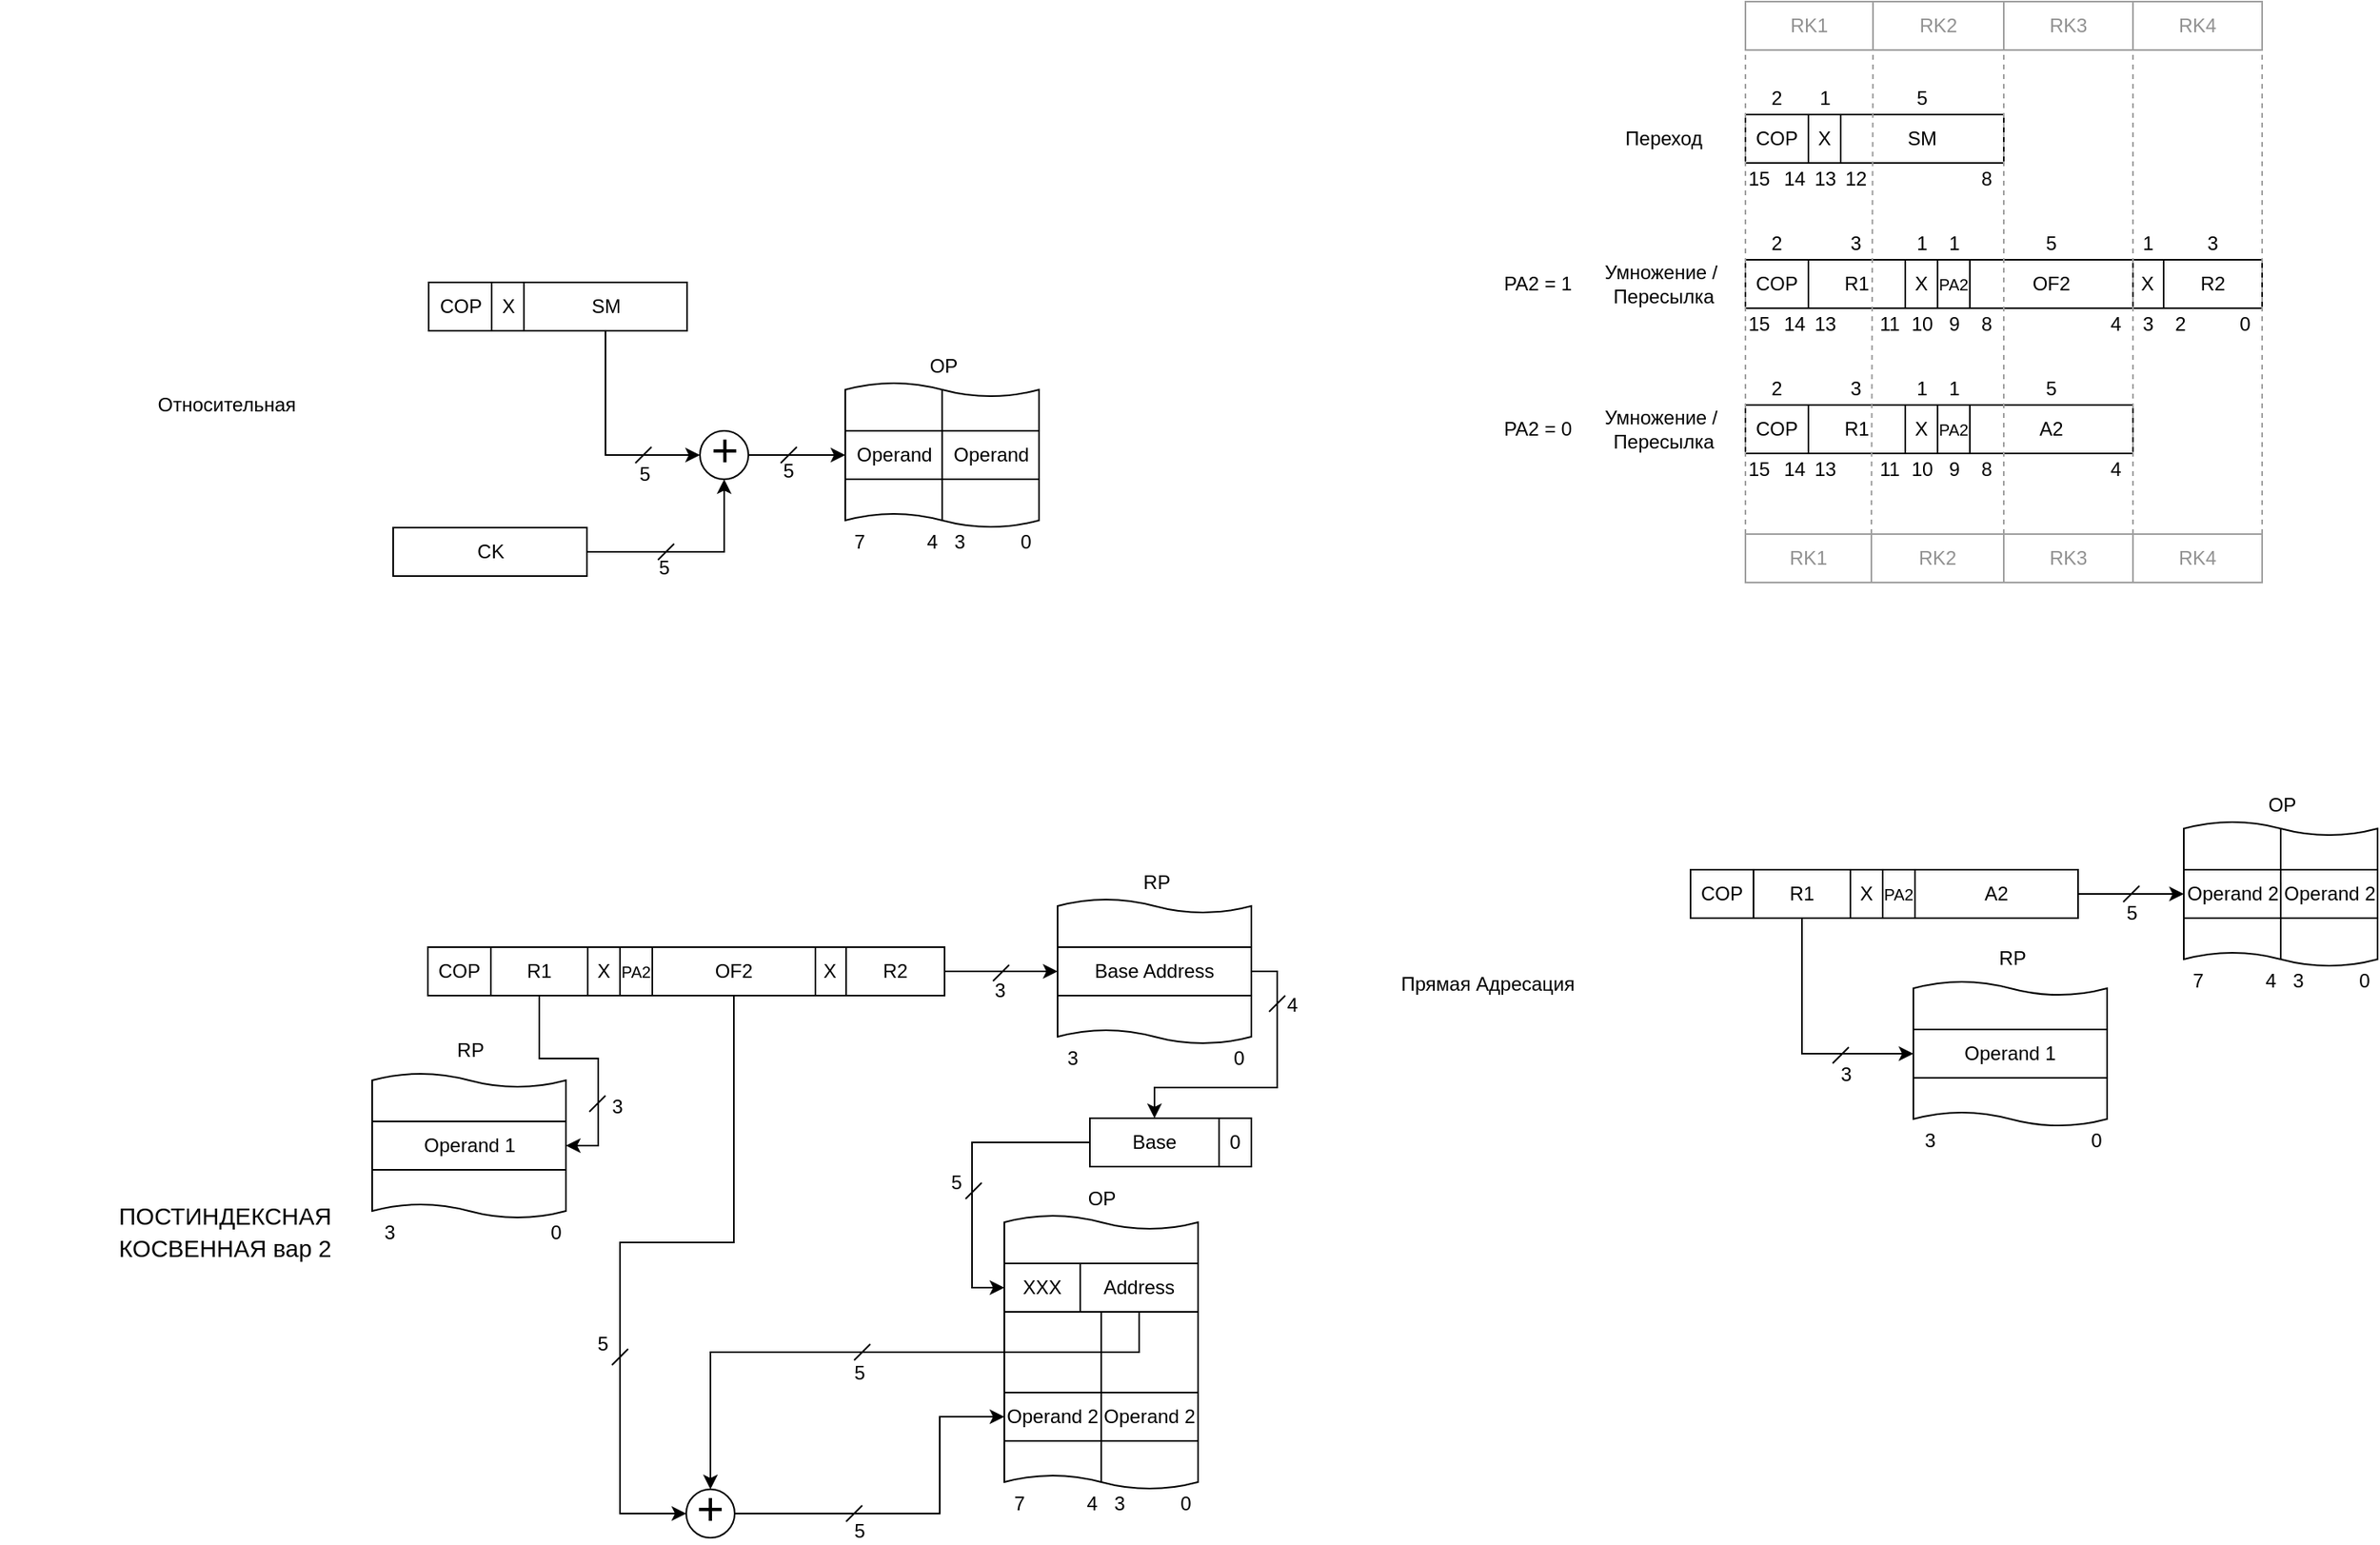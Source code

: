 <mxfile version="12.6.5" type="device"><diagram id="CpbY82kbBB64l03O4y1K" name="Page-1"><mxGraphModel dx="2552" dy="666" grid="0" gridSize="10" guides="1" tooltips="1" connect="1" arrows="1" fold="1" page="1" pageScale="1" pageWidth="827" pageHeight="1169" math="0" shadow="0"><root><mxCell id="0"/><mxCell id="1" parent="0"/><mxCell id="ygVRB9yMeKCp6Zr5hYPU-180" value="Прямая Адресация" style="text;html=1;align=center;verticalAlign=middle;resizable=0;points=[];autosize=1;" parent="1" vertex="1"><mxGeometry x="-789.5" y="730" width="119" height="18" as="geometry"/></mxCell><mxCell id="ygVRB9yMeKCp6Zr5hYPU-182" value="Относительная" style="text;html=1;align=center;verticalAlign=middle;resizable=0;points=[];autosize=1;" parent="1" vertex="1"><mxGeometry x="-1560" y="371" width="97" height="18" as="geometry"/></mxCell><mxCell id="ygVRB9yMeKCp6Zr5hYPU-183" value="&lt;span id=&quot;docs-internal-guid-232e83b0-7fff-7fdd-9786-c70aa71e2953&quot; style=&quot;font-size: medium ; white-space: normal&quot;&gt;&lt;span style=&quot;font-size: 11pt ; font-family: &amp;#34;arial&amp;#34; ; background-color: transparent ; vertical-align: baseline ; white-space: pre-wrap&quot;&gt;ПОСТИНДЕКСНАЯ КОСВЕННАЯ вар 2&lt;/span&gt;&lt;/span&gt;" style="text;html=1;align=center;verticalAlign=middle;resizable=0;points=[];autosize=1;" parent="1" vertex="1"><mxGeometry x="-1651" y="882" width="278" height="19" as="geometry"/></mxCell><mxCell id="-Ta6bofOSThN-GpxtYm3-12" value="COP" style="rounded=0;whiteSpace=wrap;html=1;" parent="1" vertex="1"><mxGeometry x="-570" y="290" width="39" height="30" as="geometry"/></mxCell><mxCell id="-Ta6bofOSThN-GpxtYm3-13" value="R1" style="rounded=0;whiteSpace=wrap;html=1;" parent="1" vertex="1"><mxGeometry x="-531" y="290" width="60" height="30" as="geometry"/></mxCell><mxCell id="-Ta6bofOSThN-GpxtYm3-14" value="2" style="text;html=1;align=center;verticalAlign=middle;resizable=0;points=[];autosize=1;" parent="1" vertex="1"><mxGeometry x="-561" y="270" width="20" height="20" as="geometry"/></mxCell><mxCell id="-Ta6bofOSThN-GpxtYm3-15" value="3" style="text;html=1;align=center;verticalAlign=middle;resizable=0;points=[];autosize=1;" parent="1" vertex="1"><mxGeometry x="-512" y="270" width="20" height="20" as="geometry"/></mxCell><mxCell id="-Ta6bofOSThN-GpxtYm3-16" value="PA2" style="rounded=0;whiteSpace=wrap;html=1;fontSize=10;" parent="1" vertex="1"><mxGeometry x="-451" y="290" width="20" height="30" as="geometry"/></mxCell><mxCell id="-Ta6bofOSThN-GpxtYm3-17" value="1" style="text;html=1;align=center;verticalAlign=middle;resizable=0;points=[];autosize=1;" parent="1" vertex="1"><mxGeometry x="-451" y="270" width="20" height="20" as="geometry"/></mxCell><mxCell id="-Ta6bofOSThN-GpxtYm3-18" value="X" style="rounded=0;whiteSpace=wrap;html=1;" parent="1" vertex="1"><mxGeometry x="-331" y="290" width="20" height="30" as="geometry"/></mxCell><mxCell id="-Ta6bofOSThN-GpxtYm3-19" value="1" style="text;html=1;align=center;verticalAlign=middle;resizable=0;points=[];autosize=1;" parent="1" vertex="1"><mxGeometry x="-471" y="270" width="20" height="20" as="geometry"/></mxCell><mxCell id="-Ta6bofOSThN-GpxtYm3-20" value="OF2" style="rounded=0;whiteSpace=wrap;html=1;" parent="1" vertex="1"><mxGeometry x="-431" y="290" width="101" height="30" as="geometry"/></mxCell><mxCell id="-Ta6bofOSThN-GpxtYm3-22" value="R2" style="rounded=0;whiteSpace=wrap;html=1;" parent="1" vertex="1"><mxGeometry x="-311" y="290" width="61" height="30" as="geometry"/></mxCell><mxCell id="-Ta6bofOSThN-GpxtYm3-23" value="3" style="text;html=1;align=center;verticalAlign=middle;resizable=0;points=[];autosize=1;" parent="1" vertex="1"><mxGeometry x="-291" y="270" width="20" height="20" as="geometry"/></mxCell><mxCell id="-Ta6bofOSThN-GpxtYm3-24" value="0" style="text;html=1;align=center;verticalAlign=middle;resizable=0;points=[];autosize=1;" parent="1" vertex="1"><mxGeometry x="-271" y="320" width="20" height="20" as="geometry"/></mxCell><mxCell id="-Ta6bofOSThN-GpxtYm3-25" value="2" style="text;html=1;align=center;verticalAlign=middle;resizable=0;points=[];autosize=1;" parent="1" vertex="1"><mxGeometry x="-311" y="320" width="20" height="20" as="geometry"/></mxCell><mxCell id="-Ta6bofOSThN-GpxtYm3-26" value="3" style="text;html=1;align=center;verticalAlign=middle;resizable=0;points=[];autosize=1;" parent="1" vertex="1"><mxGeometry x="-331" y="320" width="20" height="20" as="geometry"/></mxCell><mxCell id="-Ta6bofOSThN-GpxtYm3-28" value="8" style="text;html=1;align=center;verticalAlign=middle;resizable=0;points=[];autosize=1;" parent="1" vertex="1"><mxGeometry x="-431" y="320" width="20" height="20" as="geometry"/></mxCell><mxCell id="-Ta6bofOSThN-GpxtYm3-29" value="9" style="text;html=1;align=center;verticalAlign=middle;resizable=0;points=[];autosize=1;" parent="1" vertex="1"><mxGeometry x="-451" y="320" width="20" height="20" as="geometry"/></mxCell><mxCell id="-Ta6bofOSThN-GpxtYm3-30" value="13" style="text;html=1;align=center;verticalAlign=middle;resizable=0;points=[];autosize=1;" parent="1" vertex="1"><mxGeometry x="-536" y="320" width="30" height="20" as="geometry"/></mxCell><mxCell id="-Ta6bofOSThN-GpxtYm3-31" value="14" style="text;html=1;align=center;verticalAlign=middle;resizable=0;points=[];autosize=1;" parent="1" vertex="1"><mxGeometry x="-555" y="320" width="30" height="20" as="geometry"/></mxCell><mxCell id="-Ta6bofOSThN-GpxtYm3-32" value="15" style="text;html=1;align=center;verticalAlign=middle;resizable=0;points=[];autosize=1;" parent="1" vertex="1"><mxGeometry x="-577" y="320" width="30" height="20" as="geometry"/></mxCell><mxCell id="-Ta6bofOSThN-GpxtYm3-33" value="COP" style="rounded=0;whiteSpace=wrap;html=1;" parent="1" vertex="1"><mxGeometry x="-570" y="380" width="39" height="30" as="geometry"/></mxCell><mxCell id="-Ta6bofOSThN-GpxtYm3-34" value="R1" style="rounded=0;whiteSpace=wrap;html=1;" parent="1" vertex="1"><mxGeometry x="-531" y="380" width="60" height="30" as="geometry"/></mxCell><mxCell id="-Ta6bofOSThN-GpxtYm3-36" value="A2" style="rounded=0;whiteSpace=wrap;html=1;" parent="1" vertex="1"><mxGeometry x="-431" y="380" width="101" height="30" as="geometry"/></mxCell><mxCell id="-Ta6bofOSThN-GpxtYm3-41" value="9" style="text;html=1;align=center;verticalAlign=middle;resizable=0;points=[];autosize=1;" parent="1" vertex="1"><mxGeometry x="-451" y="410" width="20" height="20" as="geometry"/></mxCell><mxCell id="-Ta6bofOSThN-GpxtYm3-42" value="10" style="text;html=1;align=center;verticalAlign=middle;resizable=0;points=[];autosize=1;" parent="1" vertex="1"><mxGeometry x="-476" y="410" width="30" height="20" as="geometry"/></mxCell><mxCell id="-Ta6bofOSThN-GpxtYm3-43" value="X" style="rounded=0;whiteSpace=wrap;html=1;" parent="1" vertex="1"><mxGeometry x="-471" y="380" width="20" height="30" as="geometry"/></mxCell><mxCell id="-Ta6bofOSThN-GpxtYm3-46" value="5" style="text;html=1;align=center;verticalAlign=middle;resizable=0;points=[];autosize=1;" parent="1" vertex="1"><mxGeometry x="-391" y="360" width="20" height="20" as="geometry"/></mxCell><mxCell id="-Ta6bofOSThN-GpxtYm3-47" value="1" style="text;html=1;align=center;verticalAlign=middle;resizable=0;points=[];autosize=1;" parent="1" vertex="1"><mxGeometry x="-471" y="360" width="20" height="20" as="geometry"/></mxCell><mxCell id="-Ta6bofOSThN-GpxtYm3-48" value="1" style="text;html=1;align=center;verticalAlign=middle;resizable=0;points=[];autosize=1;" parent="1" vertex="1"><mxGeometry x="-451" y="360" width="20" height="20" as="geometry"/></mxCell><mxCell id="-Ta6bofOSThN-GpxtYm3-49" value="3" style="text;html=1;align=center;verticalAlign=middle;resizable=0;points=[];autosize=1;" parent="1" vertex="1"><mxGeometry x="-512" y="360" width="20" height="20" as="geometry"/></mxCell><mxCell id="-Ta6bofOSThN-GpxtYm3-50" value="2" style="text;html=1;align=center;verticalAlign=middle;resizable=0;points=[];autosize=1;" parent="1" vertex="1"><mxGeometry x="-561" y="360" width="20" height="20" as="geometry"/></mxCell><mxCell id="-Ta6bofOSThN-GpxtYm3-51" value="COP" style="rounded=0;whiteSpace=wrap;html=1;" parent="1" vertex="1"><mxGeometry x="-570" y="200" width="39" height="30" as="geometry"/></mxCell><mxCell id="-Ta6bofOSThN-GpxtYm3-52" value="SM" style="rounded=0;whiteSpace=wrap;html=1;" parent="1" vertex="1"><mxGeometry x="-511" y="200" width="101" height="30" as="geometry"/></mxCell><mxCell id="-Ta6bofOSThN-GpxtYm3-53" value="8" style="text;html=1;align=center;verticalAlign=middle;resizable=0;points=[];autosize=1;" parent="1" vertex="1"><mxGeometry x="-431" y="230" width="20" height="20" as="geometry"/></mxCell><mxCell id="-Ta6bofOSThN-GpxtYm3-54" value="13" style="text;html=1;align=center;verticalAlign=middle;resizable=0;points=[];autosize=1;" parent="1" vertex="1"><mxGeometry x="-536" y="230" width="30" height="20" as="geometry"/></mxCell><mxCell id="-Ta6bofOSThN-GpxtYm3-55" value="14" style="text;html=1;align=center;verticalAlign=middle;resizable=0;points=[];autosize=1;" parent="1" vertex="1"><mxGeometry x="-555" y="230" width="30" height="20" as="geometry"/></mxCell><mxCell id="-Ta6bofOSThN-GpxtYm3-56" value="X" style="rounded=0;whiteSpace=wrap;html=1;" parent="1" vertex="1"><mxGeometry x="-531" y="200" width="20" height="30" as="geometry"/></mxCell><mxCell id="-Ta6bofOSThN-GpxtYm3-57" value="15" style="text;html=1;align=center;verticalAlign=middle;resizable=0;points=[];autosize=1;" parent="1" vertex="1"><mxGeometry x="-577" y="230" width="30" height="20" as="geometry"/></mxCell><mxCell id="-Ta6bofOSThN-GpxtYm3-58" value="5" style="text;html=1;align=center;verticalAlign=middle;resizable=0;points=[];autosize=1;" parent="1" vertex="1"><mxGeometry x="-471" y="180" width="20" height="20" as="geometry"/></mxCell><mxCell id="-Ta6bofOSThN-GpxtYm3-59" value="1" style="text;html=1;align=center;verticalAlign=middle;resizable=0;points=[];autosize=1;" parent="1" vertex="1"><mxGeometry x="-531" y="180" width="20" height="20" as="geometry"/></mxCell><mxCell id="-Ta6bofOSThN-GpxtYm3-60" value="2" style="text;html=1;align=center;verticalAlign=middle;resizable=0;points=[];autosize=1;" parent="1" vertex="1"><mxGeometry x="-561" y="180" width="20" height="20" as="geometry"/></mxCell><mxCell id="-Ta6bofOSThN-GpxtYm3-62" value="4" style="text;html=1;align=center;verticalAlign=middle;resizable=0;points=[];autosize=1;" parent="1" vertex="1"><mxGeometry x="-351" y="320" width="20" height="20" as="geometry"/></mxCell><mxCell id="-Ta6bofOSThN-GpxtYm3-63" value="X" style="rounded=0;whiteSpace=wrap;html=1;" parent="1" vertex="1"><mxGeometry x="-471" y="290" width="20" height="30" as="geometry"/></mxCell><mxCell id="-Ta6bofOSThN-GpxtYm3-64" value="1" style="text;html=1;align=center;verticalAlign=middle;resizable=0;points=[];autosize=1;" parent="1" vertex="1"><mxGeometry x="-331" y="270" width="20" height="20" as="geometry"/></mxCell><mxCell id="-Ta6bofOSThN-GpxtYm3-65" value="RK1" style="rounded=0;whiteSpace=wrap;html=1;fontColor=#919191;strokeColor=#9E9E9E;" parent="1" vertex="1"><mxGeometry x="-570" y="130" width="79" height="30" as="geometry"/></mxCell><mxCell id="-Ta6bofOSThN-GpxtYm3-66" value="RK2" style="rounded=0;whiteSpace=wrap;html=1;fontColor=#919191;strokeColor=#9E9E9E;" parent="1" vertex="1"><mxGeometry x="-491" y="130" width="81" height="30" as="geometry"/></mxCell><mxCell id="-Ta6bofOSThN-GpxtYm3-67" value="RK4" style="rounded=0;whiteSpace=wrap;html=1;fontColor=#919191;strokeColor=#9E9E9E;" parent="1" vertex="1"><mxGeometry x="-330" y="130" width="80" height="30" as="geometry"/></mxCell><mxCell id="-Ta6bofOSThN-GpxtYm3-68" value="RK3" style="rounded=0;whiteSpace=wrap;html=1;fontColor=#919191;strokeColor=#9E9E9E;" parent="1" vertex="1"><mxGeometry x="-410" y="130" width="80" height="30" as="geometry"/></mxCell><mxCell id="-Ta6bofOSThN-GpxtYm3-69" value="RK1" style="rounded=0;whiteSpace=wrap;html=1;fontColor=#919191;strokeColor=#9E9E9E;" parent="1" vertex="1"><mxGeometry x="-570" y="460" width="78" height="30" as="geometry"/></mxCell><mxCell id="-Ta6bofOSThN-GpxtYm3-70" value="RK2" style="rounded=0;whiteSpace=wrap;html=1;fontColor=#919191;strokeColor=#9E9E9E;" parent="1" vertex="1"><mxGeometry x="-492" y="460" width="82" height="30" as="geometry"/></mxCell><mxCell id="-Ta6bofOSThN-GpxtYm3-71" value="RK4" style="rounded=0;whiteSpace=wrap;html=1;fontColor=#919191;strokeColor=#9E9E9E;" parent="1" vertex="1"><mxGeometry x="-330" y="460" width="80" height="30" as="geometry"/></mxCell><mxCell id="-Ta6bofOSThN-GpxtYm3-72" value="RK3" style="rounded=0;whiteSpace=wrap;html=1;fontColor=#919191;strokeColor=#9E9E9E;" parent="1" vertex="1"><mxGeometry x="-410" y="460" width="80" height="30" as="geometry"/></mxCell><mxCell id="-Ta6bofOSThN-GpxtYm3-73" value="Переход" style="text;html=1;align=center;verticalAlign=middle;resizable=0;points=[];autosize=1;" parent="1" vertex="1"><mxGeometry x="-651" y="205" width="60" height="20" as="geometry"/></mxCell><mxCell id="-Ta6bofOSThN-GpxtYm3-74" value="Умножение /&amp;nbsp;&lt;br&gt;Пересылка" style="text;html=1;align=center;verticalAlign=middle;resizable=0;points=[];autosize=1;" parent="1" vertex="1"><mxGeometry x="-666" y="290" width="90" height="30" as="geometry"/></mxCell><mxCell id="-Ta6bofOSThN-GpxtYm3-75" value="PA2 = 1" style="text;html=1;align=center;verticalAlign=middle;resizable=0;points=[];autosize=1;" parent="1" vertex="1"><mxGeometry x="-725" y="296" width="52" height="18" as="geometry"/></mxCell><mxCell id="-Ta6bofOSThN-GpxtYm3-76" value="PA2 = 0" style="text;html=1;align=center;verticalAlign=middle;resizable=0;points=[];autosize=1;" parent="1" vertex="1"><mxGeometry x="-725" y="386" width="52" height="18" as="geometry"/></mxCell><mxCell id="-Ta6bofOSThN-GpxtYm3-77" value="12" style="text;html=1;align=center;verticalAlign=middle;resizable=0;points=[];autosize=1;" parent="1" vertex="1"><mxGeometry x="-517" y="230" width="30" height="20" as="geometry"/></mxCell><mxCell id="-Ta6bofOSThN-GpxtYm3-78" value="&lt;font style=&quot;font-size: 12px&quot;&gt;10&lt;/font&gt;" style="text;html=1;align=center;verticalAlign=middle;resizable=0;points=[];autosize=1;fontSize=10;" parent="1" vertex="1"><mxGeometry x="-476" y="320" width="30" height="20" as="geometry"/></mxCell><mxCell id="-Ta6bofOSThN-GpxtYm3-79" value="&lt;font style=&quot;font-size: 12px&quot;&gt;11&lt;/font&gt;" style="text;html=1;align=center;verticalAlign=middle;resizable=0;points=[];autosize=1;fontSize=10;" parent="1" vertex="1"><mxGeometry x="-496" y="320" width="30" height="20" as="geometry"/></mxCell><mxCell id="-Ta6bofOSThN-GpxtYm3-82" value="15" style="text;html=1;align=center;verticalAlign=middle;resizable=0;points=[];autosize=1;" parent="1" vertex="1"><mxGeometry x="-577" y="410" width="30" height="20" as="geometry"/></mxCell><mxCell id="-Ta6bofOSThN-GpxtYm3-83" value="14" style="text;html=1;align=center;verticalAlign=middle;resizable=0;points=[];autosize=1;" parent="1" vertex="1"><mxGeometry x="-555" y="410" width="30" height="20" as="geometry"/></mxCell><mxCell id="-Ta6bofOSThN-GpxtYm3-84" value="13" style="text;html=1;align=center;verticalAlign=middle;resizable=0;points=[];autosize=1;" parent="1" vertex="1"><mxGeometry x="-536" y="410" width="30" height="20" as="geometry"/></mxCell><mxCell id="-Ta6bofOSThN-GpxtYm3-85" value="&lt;font style=&quot;font-size: 12px&quot;&gt;11&lt;/font&gt;" style="text;html=1;align=center;verticalAlign=middle;resizable=0;points=[];autosize=1;fontSize=10;" parent="1" vertex="1"><mxGeometry x="-496" y="410" width="30" height="20" as="geometry"/></mxCell><mxCell id="-Ta6bofOSThN-GpxtYm3-86" value="8" style="text;html=1;align=center;verticalAlign=middle;resizable=0;points=[];autosize=1;" parent="1" vertex="1"><mxGeometry x="-431" y="410" width="20" height="20" as="geometry"/></mxCell><mxCell id="-Ta6bofOSThN-GpxtYm3-87" value="4" style="text;html=1;align=center;verticalAlign=middle;resizable=0;points=[];autosize=1;" parent="1" vertex="1"><mxGeometry x="-351" y="410" width="20" height="20" as="geometry"/></mxCell><mxCell id="-Ta6bofOSThN-GpxtYm3-88" value="" style="endArrow=none;dashed=1;html=1;fontSize=10;entryX=0;entryY=1;entryDx=0;entryDy=0;exitX=1;exitY=0;exitDx=0;exitDy=0;fontColor=#919191;strokeColor=#9E9E9E;" parent="1" source="-Ta6bofOSThN-GpxtYm3-69" target="-Ta6bofOSThN-GpxtYm3-66" edge="1"><mxGeometry width="50" height="50" relative="1" as="geometry"><mxPoint x="-690" y="180" as="sourcePoint"/><mxPoint x="-640" y="130" as="targetPoint"/></mxGeometry></mxCell><mxCell id="-Ta6bofOSThN-GpxtYm3-89" value="" style="endArrow=none;dashed=1;html=1;fontSize=10;entryX=1;entryY=1;entryDx=0;entryDy=0;exitX=1;exitY=0;exitDx=0;exitDy=0;fontColor=#919191;strokeColor=#9E9E9E;" parent="1" source="-Ta6bofOSThN-GpxtYm3-70" target="-Ta6bofOSThN-GpxtYm3-66" edge="1"><mxGeometry width="50" height="50" relative="1" as="geometry"><mxPoint x="-414" y="460" as="sourcePoint"/><mxPoint x="-413" y="160" as="targetPoint"/></mxGeometry></mxCell><mxCell id="-Ta6bofOSThN-GpxtYm3-90" value="" style="endArrow=none;dashed=1;html=1;fontSize=10;exitX=0;exitY=0;exitDx=0;exitDy=0;entryX=1;entryY=1;entryDx=0;entryDy=0;fontColor=#919191;strokeColor=#9E9E9E;" parent="1" source="-Ta6bofOSThN-GpxtYm3-71" target="-Ta6bofOSThN-GpxtYm3-68" edge="1"><mxGeometry width="50" height="50" relative="1" as="geometry"><mxPoint x="-300" y="420" as="sourcePoint"/><mxPoint x="-332" y="180" as="targetPoint"/></mxGeometry></mxCell><mxCell id="-Ta6bofOSThN-GpxtYm3-92" value="" style="endArrow=none;dashed=1;html=1;fontSize=10;entryX=0;entryY=1;entryDx=0;entryDy=0;exitX=0;exitY=0;exitDx=0;exitDy=0;fontColor=#919191;strokeColor=#9E9E9E;" parent="1" source="-Ta6bofOSThN-GpxtYm3-69" target="-Ta6bofOSThN-GpxtYm3-65" edge="1"><mxGeometry width="50" height="50" relative="1" as="geometry"><mxPoint x="-577" y="465" as="sourcePoint"/><mxPoint x="-576" y="165" as="targetPoint"/></mxGeometry></mxCell><mxCell id="-Ta6bofOSThN-GpxtYm3-93" value="" style="endArrow=none;dashed=1;html=1;fontSize=10;entryX=1;entryY=1;entryDx=0;entryDy=0;exitX=1;exitY=0;exitDx=0;exitDy=0;fontColor=#919191;strokeColor=#9E9E9E;" parent="1" source="-Ta6bofOSThN-GpxtYm3-71" target="-Ta6bofOSThN-GpxtYm3-67" edge="1"><mxGeometry width="50" height="50" relative="1" as="geometry"><mxPoint x="-452" y="500" as="sourcePoint"/><mxPoint x="-451" y="200" as="targetPoint"/></mxGeometry></mxCell><mxCell id="-Ta6bofOSThN-GpxtYm3-96" value="5" style="text;html=1;align=center;verticalAlign=middle;resizable=0;points=[];autosize=1;" parent="1" vertex="1"><mxGeometry x="-391" y="270" width="20" height="20" as="geometry"/></mxCell><mxCell id="-Ta6bofOSThN-GpxtYm3-97" value="PA2" style="rounded=0;whiteSpace=wrap;html=1;fontSize=10;" parent="1" vertex="1"><mxGeometry x="-451" y="380" width="20" height="30" as="geometry"/></mxCell><mxCell id="-Ta6bofOSThN-GpxtYm3-98" value="Умножение /&amp;nbsp;&lt;br&gt;Пересылка" style="text;html=1;align=center;verticalAlign=middle;resizable=0;points=[];autosize=1;" parent="1" vertex="1"><mxGeometry x="-666" y="380" width="90" height="30" as="geometry"/></mxCell><mxCell id="1pcUZqw9nrI_g6a_wkZ7-2" value="COP" style="rounded=0;whiteSpace=wrap;html=1;" parent="1" vertex="1"><mxGeometry x="-604" y="668" width="39" height="30" as="geometry"/></mxCell><mxCell id="1pcUZqw9nrI_g6a_wkZ7-149" style="edgeStyle=orthogonalEdgeStyle;rounded=0;orthogonalLoop=1;jettySize=auto;html=1;exitX=0.5;exitY=1;exitDx=0;exitDy=0;entryX=0;entryY=0.5;entryDx=0;entryDy=0;" parent="1" source="1pcUZqw9nrI_g6a_wkZ7-3" target="1pcUZqw9nrI_g6a_wkZ7-143" edge="1"><mxGeometry relative="1" as="geometry"/></mxCell><mxCell id="1pcUZqw9nrI_g6a_wkZ7-3" value="R1" style="rounded=0;whiteSpace=wrap;html=1;" parent="1" vertex="1"><mxGeometry x="-565" y="668" width="60" height="30" as="geometry"/></mxCell><mxCell id="1pcUZqw9nrI_g6a_wkZ7-4" value="A2" style="rounded=0;whiteSpace=wrap;html=1;" parent="1" vertex="1"><mxGeometry x="-465" y="668" width="101" height="30" as="geometry"/></mxCell><mxCell id="1pcUZqw9nrI_g6a_wkZ7-5" value="X" style="rounded=0;whiteSpace=wrap;html=1;" parent="1" vertex="1"><mxGeometry x="-505" y="668" width="20" height="30" as="geometry"/></mxCell><mxCell id="1pcUZqw9nrI_g6a_wkZ7-6" value="PA2" style="rounded=0;whiteSpace=wrap;html=1;fontSize=10;" parent="1" vertex="1"><mxGeometry x="-485" y="668" width="20" height="30" as="geometry"/></mxCell><mxCell id="1pcUZqw9nrI_g6a_wkZ7-7" value="" style="shape=document;whiteSpace=wrap;html=1;boundedLbl=1;flipH=1;" parent="1" vertex="1"><mxGeometry x="-298.5" y="698" width="120" height="30" as="geometry"/></mxCell><mxCell id="1pcUZqw9nrI_g6a_wkZ7-8" value="" style="shape=document;whiteSpace=wrap;html=1;boundedLbl=1;rotation=-180;flipH=1;" parent="1" vertex="1"><mxGeometry x="-298.5" y="638" width="120" height="30" as="geometry"/></mxCell><mxCell id="1pcUZqw9nrI_g6a_wkZ7-9" style="edgeStyle=orthogonalEdgeStyle;rounded=0;orthogonalLoop=1;jettySize=auto;html=1;entryX=0;entryY=0.5;entryDx=0;entryDy=0;exitX=1;exitY=0.5;exitDx=0;exitDy=0;" parent="1" source="1pcUZqw9nrI_g6a_wkZ7-4" target="1pcUZqw9nrI_g6a_wkZ7-13" edge="1"><mxGeometry relative="1" as="geometry"><Array as="points"><mxPoint x="-343" y="683"/><mxPoint x="-343" y="683"/></Array><mxPoint x="-346" y="775" as="targetPoint"/><mxPoint x="-456" y="730" as="sourcePoint"/></mxGeometry></mxCell><mxCell id="1pcUZqw9nrI_g6a_wkZ7-10" value="5" style="text;html=1;align=center;verticalAlign=middle;resizable=0;points=[];labelBackgroundColor=#ffffff;" parent="1pcUZqw9nrI_g6a_wkZ7-9" vertex="1" connectable="0"><mxGeometry x="0.123" y="-1" relative="1" as="geometry"><mxPoint x="-4" y="11" as="offset"/></mxGeometry></mxCell><mxCell id="1pcUZqw9nrI_g6a_wkZ7-11" value="" style="endArrow=none;html=1;" parent="1" edge="1"><mxGeometry width="50" height="50" relative="1" as="geometry"><mxPoint x="-336" y="688" as="sourcePoint"/><mxPoint x="-326" y="678" as="targetPoint"/></mxGeometry></mxCell><mxCell id="1pcUZqw9nrI_g6a_wkZ7-12" value="OP" style="text;html=1;align=center;verticalAlign=middle;resizable=0;points=[];autosize=1;" parent="1" vertex="1"><mxGeometry x="-253.5" y="618" width="30" height="20" as="geometry"/></mxCell><mxCell id="1pcUZqw9nrI_g6a_wkZ7-13" value="Operand 2" style="rounded=0;whiteSpace=wrap;html=1;flipH=1;" parent="1" vertex="1"><mxGeometry x="-298.5" y="668" width="60" height="30" as="geometry"/></mxCell><mxCell id="1pcUZqw9nrI_g6a_wkZ7-14" value="Operand 2" style="rounded=0;whiteSpace=wrap;html=1;flipH=1;" parent="1" vertex="1"><mxGeometry x="-238.5" y="668" width="60" height="30" as="geometry"/></mxCell><mxCell id="1pcUZqw9nrI_g6a_wkZ7-45" style="edgeStyle=orthogonalEdgeStyle;rounded=0;orthogonalLoop=1;jettySize=auto;html=1;exitX=1;exitY=0.5;exitDx=0;exitDy=0;entryX=0.5;entryY=1;entryDx=0;entryDy=0;" parent="1" source="1pcUZqw9nrI_g6a_wkZ7-47" target="1pcUZqw9nrI_g6a_wkZ7-52" edge="1"><mxGeometry relative="1" as="geometry"/></mxCell><mxCell id="1pcUZqw9nrI_g6a_wkZ7-46" value="5" style="text;html=1;align=center;verticalAlign=middle;resizable=0;points=[];labelBackgroundColor=#ffffff;" parent="1pcUZqw9nrI_g6a_wkZ7-45" vertex="1" connectable="0"><mxGeometry x="-0.277" y="-2" relative="1" as="geometry"><mxPoint y="8" as="offset"/></mxGeometry></mxCell><mxCell id="1pcUZqw9nrI_g6a_wkZ7-47" value="CK" style="rounded=0;whiteSpace=wrap;html=1;flipH=1;" parent="1" vertex="1"><mxGeometry x="-1407.5" y="456" width="120" height="30" as="geometry"/></mxCell><mxCell id="1pcUZqw9nrI_g6a_wkZ7-48" style="edgeStyle=orthogonalEdgeStyle;rounded=0;orthogonalLoop=1;jettySize=auto;html=1;exitX=0.5;exitY=1;exitDx=0;exitDy=0;entryX=0;entryY=0.5;entryDx=0;entryDy=0;" parent="1" source="1pcUZqw9nrI_g6a_wkZ7-62" target="1pcUZqw9nrI_g6a_wkZ7-52" edge="1"><mxGeometry relative="1" as="geometry"><mxPoint x="-1327.5" y="366" as="sourcePoint"/></mxGeometry></mxCell><mxCell id="1pcUZqw9nrI_g6a_wkZ7-49" value="5" style="text;html=1;align=center;verticalAlign=middle;resizable=0;points=[];labelBackgroundColor=#ffffff;" parent="1pcUZqw9nrI_g6a_wkZ7-48" vertex="1" connectable="0"><mxGeometry x="-0.057" y="-1" relative="1" as="geometry"><mxPoint x="24.5" y="25" as="offset"/></mxGeometry></mxCell><mxCell id="1pcUZqw9nrI_g6a_wkZ7-50" style="edgeStyle=orthogonalEdgeStyle;rounded=0;orthogonalLoop=1;jettySize=auto;html=1;exitX=1;exitY=0.5;exitDx=0;exitDy=0;entryX=0;entryY=0.5;entryDx=0;entryDy=0;" parent="1" source="1pcUZqw9nrI_g6a_wkZ7-52" edge="1"><mxGeometry relative="1" as="geometry"><mxPoint x="-1127.5" y="411" as="targetPoint"/></mxGeometry></mxCell><mxCell id="1pcUZqw9nrI_g6a_wkZ7-51" value="5" style="text;html=1;align=center;verticalAlign=middle;resizable=0;points=[];labelBackgroundColor=#ffffff;" parent="1pcUZqw9nrI_g6a_wkZ7-50" vertex="1" connectable="0"><mxGeometry x="-0.267" y="-1" relative="1" as="geometry"><mxPoint x="2" y="9" as="offset"/></mxGeometry></mxCell><mxCell id="1pcUZqw9nrI_g6a_wkZ7-52" value="&lt;font style=&quot;font-size: 29px&quot; face=&quot;Courier New&quot;&gt;+&lt;/font&gt;" style="ellipse;whiteSpace=wrap;html=1;aspect=fixed;align=center;verticalAlign=middle;horizontal=1;" parent="1" vertex="1"><mxGeometry x="-1217.5" y="396" width="30" height="30" as="geometry"/></mxCell><mxCell id="1pcUZqw9nrI_g6a_wkZ7-53" value="" style="shape=document;whiteSpace=wrap;html=1;boundedLbl=1;flipH=1;" parent="1" vertex="1"><mxGeometry x="-1127.5" y="426" width="120" height="30" as="geometry"/></mxCell><mxCell id="1pcUZqw9nrI_g6a_wkZ7-54" value="" style="shape=document;whiteSpace=wrap;html=1;boundedLbl=1;rotation=-180;flipH=1;" parent="1" vertex="1"><mxGeometry x="-1127.5" y="366" width="120" height="30" as="geometry"/></mxCell><mxCell id="1pcUZqw9nrI_g6a_wkZ7-55" value="" style="endArrow=none;html=1;" parent="1" edge="1"><mxGeometry width="50" height="50" relative="1" as="geometry"><mxPoint x="-1167.5" y="416" as="sourcePoint"/><mxPoint x="-1157.5" y="406" as="targetPoint"/></mxGeometry></mxCell><mxCell id="1pcUZqw9nrI_g6a_wkZ7-56" value="" style="endArrow=none;html=1;" parent="1" edge="1"><mxGeometry width="50" height="50" relative="1" as="geometry"><mxPoint x="-1243.5" y="476" as="sourcePoint"/><mxPoint x="-1233.5" y="466" as="targetPoint"/></mxGeometry></mxCell><mxCell id="1pcUZqw9nrI_g6a_wkZ7-57" value="" style="endArrow=none;html=1;" parent="1" edge="1"><mxGeometry width="50" height="50" relative="1" as="geometry"><mxPoint x="-1257.5" y="416" as="sourcePoint"/><mxPoint x="-1247.5" y="406" as="targetPoint"/></mxGeometry></mxCell><mxCell id="1pcUZqw9nrI_g6a_wkZ7-58" value="OP" style="text;html=1;align=center;verticalAlign=middle;resizable=0;points=[];autosize=1;" parent="1" vertex="1"><mxGeometry x="-1082.5" y="346" width="30" height="20" as="geometry"/></mxCell><mxCell id="1pcUZqw9nrI_g6a_wkZ7-59" value="Operand" style="rounded=0;whiteSpace=wrap;html=1;flipH=1;" parent="1" vertex="1"><mxGeometry x="-1127.5" y="396" width="60" height="30" as="geometry"/></mxCell><mxCell id="1pcUZqw9nrI_g6a_wkZ7-60" value="Operand" style="rounded=0;whiteSpace=wrap;html=1;flipH=1;" parent="1" vertex="1"><mxGeometry x="-1067.5" y="396" width="60" height="30" as="geometry"/></mxCell><mxCell id="1pcUZqw9nrI_g6a_wkZ7-61" value="COP" style="rounded=0;whiteSpace=wrap;html=1;" parent="1" vertex="1"><mxGeometry x="-1385.5" y="304" width="39" height="30" as="geometry"/></mxCell><mxCell id="1pcUZqw9nrI_g6a_wkZ7-62" value="SM" style="rounded=0;whiteSpace=wrap;html=1;" parent="1" vertex="1"><mxGeometry x="-1326.5" y="304" width="101" height="30" as="geometry"/></mxCell><mxCell id="1pcUZqw9nrI_g6a_wkZ7-63" value="X" style="rounded=0;whiteSpace=wrap;html=1;" parent="1" vertex="1"><mxGeometry x="-1346.5" y="304" width="20" height="30" as="geometry"/></mxCell><mxCell id="1pcUZqw9nrI_g6a_wkZ7-64" value="COP" style="rounded=0;whiteSpace=wrap;html=1;" parent="1" vertex="1"><mxGeometry x="-1386" y="716" width="39" height="30" as="geometry"/></mxCell><mxCell id="1pcUZqw9nrI_g6a_wkZ7-121" style="edgeStyle=orthogonalEdgeStyle;rounded=0;orthogonalLoop=1;jettySize=auto;html=1;exitX=0.5;exitY=1;exitDx=0;exitDy=0;entryX=1;entryY=0.5;entryDx=0;entryDy=0;" parent="1" source="1pcUZqw9nrI_g6a_wkZ7-65" target="1pcUZqw9nrI_g6a_wkZ7-150" edge="1"><mxGeometry relative="1" as="geometry"><mxPoint x="-1317" y="815" as="targetPoint"/></mxGeometry></mxCell><mxCell id="1pcUZqw9nrI_g6a_wkZ7-65" value="R1" style="rounded=0;whiteSpace=wrap;html=1;" parent="1" vertex="1"><mxGeometry x="-1347" y="716" width="60" height="30" as="geometry"/></mxCell><mxCell id="1pcUZqw9nrI_g6a_wkZ7-66" value="PA2" style="rounded=0;whiteSpace=wrap;html=1;fontSize=10;" parent="1" vertex="1"><mxGeometry x="-1267" y="716" width="20" height="30" as="geometry"/></mxCell><mxCell id="1pcUZqw9nrI_g6a_wkZ7-68" value="X" style="rounded=0;whiteSpace=wrap;html=1;" parent="1" vertex="1"><mxGeometry x="-1147" y="716" width="20" height="30" as="geometry"/></mxCell><mxCell id="1pcUZqw9nrI_g6a_wkZ7-69" value="OF2" style="rounded=0;whiteSpace=wrap;html=1;" parent="1" vertex="1"><mxGeometry x="-1247" y="716" width="101" height="30" as="geometry"/></mxCell><mxCell id="1pcUZqw9nrI_g6a_wkZ7-70" value="R2" style="rounded=0;whiteSpace=wrap;html=1;" parent="1" vertex="1"><mxGeometry x="-1127" y="716" width="61" height="30" as="geometry"/></mxCell><mxCell id="1pcUZqw9nrI_g6a_wkZ7-71" value="X" style="rounded=0;whiteSpace=wrap;html=1;" parent="1" vertex="1"><mxGeometry x="-1287" y="716" width="20" height="30" as="geometry"/></mxCell><mxCell id="1pcUZqw9nrI_g6a_wkZ7-74" style="edgeStyle=orthogonalEdgeStyle;rounded=0;orthogonalLoop=1;jettySize=auto;html=1;exitX=0.5;exitY=1;exitDx=0;exitDy=0;entryX=0;entryY=0.5;entryDx=0;entryDy=0;" parent="1" source="1pcUZqw9nrI_g6a_wkZ7-69" target="1pcUZqw9nrI_g6a_wkZ7-78" edge="1"><mxGeometry relative="1" as="geometry"><mxPoint x="-1329" y="842" as="sourcePoint"/></mxGeometry></mxCell><mxCell id="1pcUZqw9nrI_g6a_wkZ7-75" value="5" style="text;html=1;align=center;verticalAlign=middle;resizable=0;points=[];labelBackgroundColor=#ffffff;" parent="1pcUZqw9nrI_g6a_wkZ7-74" vertex="1" connectable="0"><mxGeometry x="-0.057" y="-1" relative="1" as="geometry"><mxPoint x="-30.5" y="64" as="offset"/></mxGeometry></mxCell><mxCell id="1pcUZqw9nrI_g6a_wkZ7-76" style="edgeStyle=orthogonalEdgeStyle;rounded=0;orthogonalLoop=1;jettySize=auto;html=1;exitX=1;exitY=0.5;exitDx=0;exitDy=0;entryX=0;entryY=0.5;entryDx=0;entryDy=0;" parent="1" source="1pcUZqw9nrI_g6a_wkZ7-78" target="1pcUZqw9nrI_g6a_wkZ7-80" edge="1"><mxGeometry relative="1" as="geometry"><mxPoint x="-1031" y="1017" as="targetPoint"/><Array as="points"><mxPoint x="-1069" y="1067"/><mxPoint x="-1069" y="1007"/></Array></mxGeometry></mxCell><mxCell id="1pcUZqw9nrI_g6a_wkZ7-77" value="5" style="text;html=1;align=center;verticalAlign=middle;resizable=0;points=[];labelBackgroundColor=#ffffff;" parent="1pcUZqw9nrI_g6a_wkZ7-76" vertex="1" connectable="0"><mxGeometry x="-0.267" y="-1" relative="1" as="geometry"><mxPoint x="-6" y="10" as="offset"/></mxGeometry></mxCell><mxCell id="1pcUZqw9nrI_g6a_wkZ7-78" value="&lt;font style=&quot;font-size: 29px&quot; face=&quot;Courier New&quot;&gt;+&lt;/font&gt;" style="ellipse;whiteSpace=wrap;html=1;aspect=fixed;align=center;verticalAlign=middle;horizontal=1;" parent="1" vertex="1"><mxGeometry x="-1226" y="1052" width="30" height="30" as="geometry"/></mxCell><mxCell id="1pcUZqw9nrI_g6a_wkZ7-79" value="" style="shape=document;whiteSpace=wrap;html=1;boundedLbl=1;flipH=1;" parent="1" vertex="1"><mxGeometry x="-1029" y="1022" width="120" height="30" as="geometry"/></mxCell><mxCell id="1pcUZqw9nrI_g6a_wkZ7-80" value="Operand 2" style="rounded=0;whiteSpace=wrap;html=1;flipH=1;" parent="1" vertex="1"><mxGeometry x="-1029" y="992" width="60" height="30" as="geometry"/></mxCell><mxCell id="1pcUZqw9nrI_g6a_wkZ7-81" value="" style="shape=document;whiteSpace=wrap;html=1;boundedLbl=1;rotation=-180;flipH=1;" parent="1" vertex="1"><mxGeometry x="-1029" y="882" width="120" height="30" as="geometry"/></mxCell><mxCell id="1pcUZqw9nrI_g6a_wkZ7-82" value="" style="endArrow=none;html=1;" parent="1" edge="1"><mxGeometry width="50" height="50" relative="1" as="geometry"><mxPoint x="-1127" y="1072" as="sourcePoint"/><mxPoint x="-1117" y="1062" as="targetPoint"/></mxGeometry></mxCell><mxCell id="1pcUZqw9nrI_g6a_wkZ7-83" value="" style="endArrow=none;html=1;" parent="1" edge="1"><mxGeometry width="50" height="50" relative="1" as="geometry"><mxPoint x="-1272" y="975" as="sourcePoint"/><mxPoint x="-1262" y="965" as="targetPoint"/></mxGeometry></mxCell><mxCell id="1pcUZqw9nrI_g6a_wkZ7-84" value="OP" style="text;html=1;align=center;verticalAlign=middle;resizable=0;points=[];autosize=1;" parent="1" vertex="1"><mxGeometry x="-984" y="862" width="30" height="20" as="geometry"/></mxCell><mxCell id="1pcUZqw9nrI_g6a_wkZ7-85" value="" style="rounded=0;whiteSpace=wrap;html=1;flipH=1;" parent="1" vertex="1"><mxGeometry x="-1029" y="942" width="120" height="50" as="geometry"/></mxCell><mxCell id="1pcUZqw9nrI_g6a_wkZ7-86" style="edgeStyle=orthogonalEdgeStyle;rounded=0;orthogonalLoop=1;jettySize=auto;html=1;exitX=0.5;exitY=1;exitDx=0;exitDy=0;entryX=0.5;entryY=0;entryDx=0;entryDy=0;" parent="1" source="1pcUZqw9nrI_g6a_wkZ7-88" target="1pcUZqw9nrI_g6a_wkZ7-78" edge="1"><mxGeometry relative="1" as="geometry"><Array as="points"><mxPoint x="-945" y="967"/><mxPoint x="-1211" y="967"/></Array><mxPoint x="-1211" y="992" as="targetPoint"/></mxGeometry></mxCell><mxCell id="1pcUZqw9nrI_g6a_wkZ7-87" value="5" style="text;html=1;align=center;verticalAlign=middle;resizable=0;points=[];labelBackgroundColor=#ffffff;" parent="1pcUZqw9nrI_g6a_wkZ7-86" vertex="1" connectable="0"><mxGeometry x="0.446" y="-1" relative="1" as="geometry"><mxPoint x="73" y="14" as="offset"/></mxGeometry></mxCell><mxCell id="1pcUZqw9nrI_g6a_wkZ7-88" value="Address" style="rounded=0;whiteSpace=wrap;html=1;flipH=1;" parent="1" vertex="1"><mxGeometry x="-982" y="912" width="73" height="30" as="geometry"/></mxCell><mxCell id="1pcUZqw9nrI_g6a_wkZ7-89" value="" style="shape=document;whiteSpace=wrap;html=1;boundedLbl=1;flipH=1;" parent="1" vertex="1"><mxGeometry x="-996" y="746" width="120" height="30" as="geometry"/></mxCell><mxCell id="1pcUZqw9nrI_g6a_wkZ7-90" value="Base Address" style="rounded=0;whiteSpace=wrap;html=1;flipH=1;" parent="1" vertex="1"><mxGeometry x="-996" y="716" width="120" height="30" as="geometry"/></mxCell><mxCell id="1pcUZqw9nrI_g6a_wkZ7-91" value="" style="shape=document;whiteSpace=wrap;html=1;boundedLbl=1;rotation=-180;flipH=1;" parent="1" vertex="1"><mxGeometry x="-996" y="686" width="120" height="30" as="geometry"/></mxCell><mxCell id="1pcUZqw9nrI_g6a_wkZ7-92" value="" style="endArrow=none;html=1;" parent="1" edge="1"><mxGeometry width="50" height="50" relative="1" as="geometry"><mxPoint x="-1122" y="972" as="sourcePoint"/><mxPoint x="-1112" y="962" as="targetPoint"/></mxGeometry></mxCell><mxCell id="1pcUZqw9nrI_g6a_wkZ7-93" style="edgeStyle=orthogonalEdgeStyle;rounded=0;orthogonalLoop=1;jettySize=auto;html=1;exitX=1;exitY=0.5;exitDx=0;exitDy=0;entryX=0;entryY=0.5;entryDx=0;entryDy=0;" parent="1" source="1pcUZqw9nrI_g6a_wkZ7-70" target="1pcUZqw9nrI_g6a_wkZ7-90" edge="1"><mxGeometry relative="1" as="geometry"><mxPoint x="-1249" y="811" as="sourcePoint"/></mxGeometry></mxCell><mxCell id="1pcUZqw9nrI_g6a_wkZ7-94" value="3" style="text;html=1;align=center;verticalAlign=middle;resizable=0;points=[];labelBackgroundColor=#ffffff;" parent="1pcUZqw9nrI_g6a_wkZ7-93" vertex="1" connectable="0"><mxGeometry x="-0.267" y="4" relative="1" as="geometry"><mxPoint x="8" y="16" as="offset"/></mxGeometry></mxCell><mxCell id="1pcUZqw9nrI_g6a_wkZ7-96" value="Base" style="rounded=0;whiteSpace=wrap;html=1;" parent="1" vertex="1"><mxGeometry x="-976" y="822" width="80" height="30" as="geometry"/></mxCell><mxCell id="1pcUZqw9nrI_g6a_wkZ7-97" style="edgeStyle=orthogonalEdgeStyle;rounded=0;orthogonalLoop=1;jettySize=auto;html=1;exitX=0;exitY=0.5;exitDx=0;exitDy=0;" parent="1" source="1pcUZqw9nrI_g6a_wkZ7-96" target="n-VAiFTRmfoeE_MVRNqv-1" edge="1"><mxGeometry relative="1" as="geometry"><mxPoint x="-1041" y="927" as="targetPoint"/><Array as="points"><mxPoint x="-1049" y="837"/><mxPoint x="-1049" y="927"/></Array></mxGeometry></mxCell><mxCell id="1pcUZqw9nrI_g6a_wkZ7-98" value="5" style="text;html=1;align=center;verticalAlign=middle;resizable=0;points=[];labelBackgroundColor=#ffffff;" parent="1pcUZqw9nrI_g6a_wkZ7-97" vertex="1" connectable="0"><mxGeometry x="-0.15" y="1" relative="1" as="geometry"><mxPoint x="-11" y="20" as="offset"/></mxGeometry></mxCell><mxCell id="1pcUZqw9nrI_g6a_wkZ7-99" value="0" style="rounded=0;whiteSpace=wrap;html=1;" parent="1" vertex="1"><mxGeometry x="-896" y="822" width="20" height="30" as="geometry"/></mxCell><mxCell id="1pcUZqw9nrI_g6a_wkZ7-100" style="edgeStyle=orthogonalEdgeStyle;rounded=0;orthogonalLoop=1;jettySize=auto;html=1;exitX=1;exitY=0.5;exitDx=0;exitDy=0;entryX=0.5;entryY=0;entryDx=0;entryDy=0;" parent="1" source="1pcUZqw9nrI_g6a_wkZ7-90" target="1pcUZqw9nrI_g6a_wkZ7-96" edge="1"><mxGeometry relative="1" as="geometry"><Array as="points"><mxPoint x="-860" y="731"/><mxPoint x="-860" y="803"/><mxPoint x="-936" y="803"/></Array></mxGeometry></mxCell><mxCell id="1pcUZqw9nrI_g6a_wkZ7-101" value="4" style="text;html=1;align=center;verticalAlign=middle;resizable=0;points=[];labelBackgroundColor=#ffffff;" parent="1pcUZqw9nrI_g6a_wkZ7-100" vertex="1" connectable="0"><mxGeometry x="0.114" y="-2" relative="1" as="geometry"><mxPoint x="23" y="-49" as="offset"/></mxGeometry></mxCell><mxCell id="1pcUZqw9nrI_g6a_wkZ7-102" value="" style="endArrow=none;html=1;" parent="1" edge="1"><mxGeometry width="50" height="50" relative="1" as="geometry"><mxPoint x="-865" y="756" as="sourcePoint"/><mxPoint x="-855" y="746" as="targetPoint"/></mxGeometry></mxCell><mxCell id="1pcUZqw9nrI_g6a_wkZ7-103" value="" style="endArrow=none;html=1;" parent="1" edge="1"><mxGeometry width="50" height="50" relative="1" as="geometry"><mxPoint x="-1053" y="872" as="sourcePoint"/><mxPoint x="-1043" y="862" as="targetPoint"/></mxGeometry></mxCell><mxCell id="1pcUZqw9nrI_g6a_wkZ7-104" value="RP" style="text;html=1;align=center;verticalAlign=middle;resizable=0;points=[];autosize=1;" parent="1" vertex="1"><mxGeometry x="-949" y="667" width="27" height="18" as="geometry"/></mxCell><mxCell id="1pcUZqw9nrI_g6a_wkZ7-105" value="" style="endArrow=none;html=1;" parent="1" edge="1"><mxGeometry width="50" height="50" relative="1" as="geometry"><mxPoint x="-1036" y="737" as="sourcePoint"/><mxPoint x="-1026" y="727" as="targetPoint"/></mxGeometry></mxCell><mxCell id="1pcUZqw9nrI_g6a_wkZ7-110" value="Operand 2" style="rounded=0;whiteSpace=wrap;html=1;flipH=1;" parent="1" vertex="1"><mxGeometry x="-969" y="992" width="60" height="30" as="geometry"/></mxCell><mxCell id="1pcUZqw9nrI_g6a_wkZ7-122" value="0" style="text;html=1;align=center;verticalAlign=middle;resizable=0;points=[];autosize=1;" parent="1" vertex="1"><mxGeometry x="-926" y="1052" width="17" height="18" as="geometry"/></mxCell><mxCell id="1pcUZqw9nrI_g6a_wkZ7-123" value="3" style="text;html=1;align=center;verticalAlign=middle;resizable=0;points=[];autosize=1;" parent="1" vertex="1"><mxGeometry x="-967" y="1052" width="17" height="18" as="geometry"/></mxCell><mxCell id="1pcUZqw9nrI_g6a_wkZ7-124" value="4" style="text;html=1;align=center;verticalAlign=middle;resizable=0;points=[];autosize=1;" parent="1" vertex="1"><mxGeometry x="-984" y="1052" width="17" height="18" as="geometry"/></mxCell><mxCell id="1pcUZqw9nrI_g6a_wkZ7-125" value="7" style="text;html=1;align=center;verticalAlign=middle;resizable=0;points=[];autosize=1;" parent="1" vertex="1"><mxGeometry x="-1029" y="1052" width="17" height="18" as="geometry"/></mxCell><mxCell id="1pcUZqw9nrI_g6a_wkZ7-126" value="" style="endArrow=none;html=1;entryX=0.508;entryY=0.833;entryDx=0;entryDy=0;entryPerimeter=0;" parent="1" edge="1"><mxGeometry width="50" height="50" relative="1" as="geometry"><mxPoint x="-1067.5" y="452" as="sourcePoint"/><mxPoint x="-1067.54" y="371.01" as="targetPoint"/></mxGeometry></mxCell><mxCell id="1pcUZqw9nrI_g6a_wkZ7-127" value="" style="endArrow=none;html=1;" parent="1" edge="1"><mxGeometry width="50" height="50" relative="1" as="geometry"><mxPoint x="-969" y="1048" as="sourcePoint"/><mxPoint x="-969" y="942" as="targetPoint"/></mxGeometry></mxCell><mxCell id="1pcUZqw9nrI_g6a_wkZ7-128" value="" style="endArrow=none;html=1;entryX=0.508;entryY=0.833;entryDx=0;entryDy=0;entryPerimeter=0;" parent="1" edge="1"><mxGeometry width="50" height="50" relative="1" as="geometry"><mxPoint x="-238.46" y="723.5" as="sourcePoint"/><mxPoint x="-238.5" y="642.51" as="targetPoint"/></mxGeometry></mxCell><mxCell id="1pcUZqw9nrI_g6a_wkZ7-129" value="0" style="text;html=1;align=center;verticalAlign=middle;resizable=0;points=[];autosize=1;" parent="1" vertex="1"><mxGeometry x="-893" y="776" width="17" height="18" as="geometry"/></mxCell><mxCell id="1pcUZqw9nrI_g6a_wkZ7-130" value="3" style="text;html=1;align=center;verticalAlign=middle;resizable=0;points=[];autosize=1;" parent="1" vertex="1"><mxGeometry x="-996" y="776" width="17" height="18" as="geometry"/></mxCell><mxCell id="1pcUZqw9nrI_g6a_wkZ7-131" value="0" style="text;html=1;align=center;verticalAlign=middle;resizable=0;points=[];autosize=1;" parent="1" vertex="1"><mxGeometry x="-1024.5" y="456" width="17" height="18" as="geometry"/></mxCell><mxCell id="1pcUZqw9nrI_g6a_wkZ7-132" value="3" style="text;html=1;align=center;verticalAlign=middle;resizable=0;points=[];autosize=1;" parent="1" vertex="1"><mxGeometry x="-1065.5" y="456" width="17" height="18" as="geometry"/></mxCell><mxCell id="1pcUZqw9nrI_g6a_wkZ7-133" value="4" style="text;html=1;align=center;verticalAlign=middle;resizable=0;points=[];autosize=1;" parent="1" vertex="1"><mxGeometry x="-1082.5" y="456" width="17" height="18" as="geometry"/></mxCell><mxCell id="1pcUZqw9nrI_g6a_wkZ7-134" value="7" style="text;html=1;align=center;verticalAlign=middle;resizable=0;points=[];autosize=1;" parent="1" vertex="1"><mxGeometry x="-1127.5" y="456" width="17" height="18" as="geometry"/></mxCell><mxCell id="1pcUZqw9nrI_g6a_wkZ7-137" value="0" style="text;html=1;align=center;verticalAlign=middle;resizable=0;points=[];autosize=1;" parent="1" vertex="1"><mxGeometry x="-195.5" y="728" width="17" height="18" as="geometry"/></mxCell><mxCell id="1pcUZqw9nrI_g6a_wkZ7-138" value="3" style="text;html=1;align=center;verticalAlign=middle;resizable=0;points=[];autosize=1;" parent="1" vertex="1"><mxGeometry x="-236.5" y="728" width="17" height="18" as="geometry"/></mxCell><mxCell id="1pcUZqw9nrI_g6a_wkZ7-139" value="4" style="text;html=1;align=center;verticalAlign=middle;resizable=0;points=[];autosize=1;" parent="1" vertex="1"><mxGeometry x="-253.5" y="728" width="17" height="18" as="geometry"/></mxCell><mxCell id="1pcUZqw9nrI_g6a_wkZ7-140" value="7" style="text;html=1;align=center;verticalAlign=middle;resizable=0;points=[];autosize=1;" parent="1" vertex="1"><mxGeometry x="-298.5" y="728" width="17" height="18" as="geometry"/></mxCell><mxCell id="1pcUZqw9nrI_g6a_wkZ7-143" value="Operand 1" style="rounded=0;whiteSpace=wrap;html=1;flipH=1;" parent="1" vertex="1"><mxGeometry x="-466" y="767" width="120" height="30" as="geometry"/></mxCell><mxCell id="1pcUZqw9nrI_g6a_wkZ7-144" value="RP" style="text;html=1;align=center;verticalAlign=middle;resizable=0;points=[];autosize=1;" parent="1" vertex="1"><mxGeometry x="-419" y="714" width="27" height="18" as="geometry"/></mxCell><mxCell id="1pcUZqw9nrI_g6a_wkZ7-145" value="0" style="text;html=1;align=center;verticalAlign=middle;resizable=0;points=[];autosize=1;" parent="1" vertex="1"><mxGeometry x="-361.5" y="827" width="17" height="18" as="geometry"/></mxCell><mxCell id="1pcUZqw9nrI_g6a_wkZ7-146" value="3" style="text;html=1;align=center;verticalAlign=middle;resizable=0;points=[];autosize=1;" parent="1" vertex="1"><mxGeometry x="-464.5" y="827" width="17" height="18" as="geometry"/></mxCell><mxCell id="1pcUZqw9nrI_g6a_wkZ7-147" value="" style="shape=document;whiteSpace=wrap;html=1;boundedLbl=1;flipH=1;" parent="1" vertex="1"><mxGeometry x="-466" y="797" width="120" height="30" as="geometry"/></mxCell><mxCell id="1pcUZqw9nrI_g6a_wkZ7-148" value="" style="shape=document;whiteSpace=wrap;html=1;boundedLbl=1;rotation=-180;flipH=1;" parent="1" vertex="1"><mxGeometry x="-466" y="737" width="120" height="30" as="geometry"/></mxCell><mxCell id="1pcUZqw9nrI_g6a_wkZ7-150" value="Operand 1" style="rounded=0;whiteSpace=wrap;html=1;flipH=1;" parent="1" vertex="1"><mxGeometry x="-1420.5" y="824" width="120" height="30" as="geometry"/></mxCell><mxCell id="1pcUZqw9nrI_g6a_wkZ7-151" value="RP" style="text;html=1;align=center;verticalAlign=middle;resizable=0;points=[];autosize=1;" parent="1" vertex="1"><mxGeometry x="-1373.5" y="771" width="27" height="18" as="geometry"/></mxCell><mxCell id="1pcUZqw9nrI_g6a_wkZ7-152" value="0" style="text;html=1;align=center;verticalAlign=middle;resizable=0;points=[];autosize=1;" parent="1" vertex="1"><mxGeometry x="-1316" y="884" width="17" height="18" as="geometry"/></mxCell><mxCell id="1pcUZqw9nrI_g6a_wkZ7-153" value="3" style="text;html=1;align=center;verticalAlign=middle;resizable=0;points=[];autosize=1;" parent="1" vertex="1"><mxGeometry x="-1419" y="884" width="17" height="18" as="geometry"/></mxCell><mxCell id="1pcUZqw9nrI_g6a_wkZ7-154" value="" style="shape=document;whiteSpace=wrap;html=1;boundedLbl=1;flipH=1;" parent="1" vertex="1"><mxGeometry x="-1420.5" y="854" width="120" height="30" as="geometry"/></mxCell><mxCell id="1pcUZqw9nrI_g6a_wkZ7-155" value="" style="shape=document;whiteSpace=wrap;html=1;boundedLbl=1;rotation=-180;flipH=1;" parent="1" vertex="1"><mxGeometry x="-1420.5" y="794" width="120" height="30" as="geometry"/></mxCell><mxCell id="1pcUZqw9nrI_g6a_wkZ7-156" value="" style="endArrow=none;html=1;" parent="1" edge="1"><mxGeometry width="50" height="50" relative="1" as="geometry"><mxPoint x="-1286" y="818" as="sourcePoint"/><mxPoint x="-1276" y="808" as="targetPoint"/></mxGeometry></mxCell><mxCell id="1pcUZqw9nrI_g6a_wkZ7-157" value="3" style="text;html=1;align=center;verticalAlign=middle;resizable=0;points=[];autosize=1;" parent="1" vertex="1"><mxGeometry x="-1278" y="806" width="17" height="18" as="geometry"/></mxCell><mxCell id="n-VAiFTRmfoeE_MVRNqv-1" value="XXX" style="rounded=0;whiteSpace=wrap;html=1;flipH=1;" parent="1" vertex="1"><mxGeometry x="-1029" y="912" width="47" height="30" as="geometry"/></mxCell><mxCell id="IvxDAvNcNcNZRRF5Pycc-1" value="3" style="text;html=1;align=center;verticalAlign=middle;resizable=0;points=[];autosize=1;" vertex="1" parent="1"><mxGeometry x="-517" y="786" width="17" height="18" as="geometry"/></mxCell><mxCell id="IvxDAvNcNcNZRRF5Pycc-2" value="" style="endArrow=none;html=1;" edge="1" parent="1"><mxGeometry width="50" height="50" relative="1" as="geometry"><mxPoint x="-516" y="788" as="sourcePoint"/><mxPoint x="-506" y="778" as="targetPoint"/></mxGeometry></mxCell></root></mxGraphModel></diagram></mxfile>